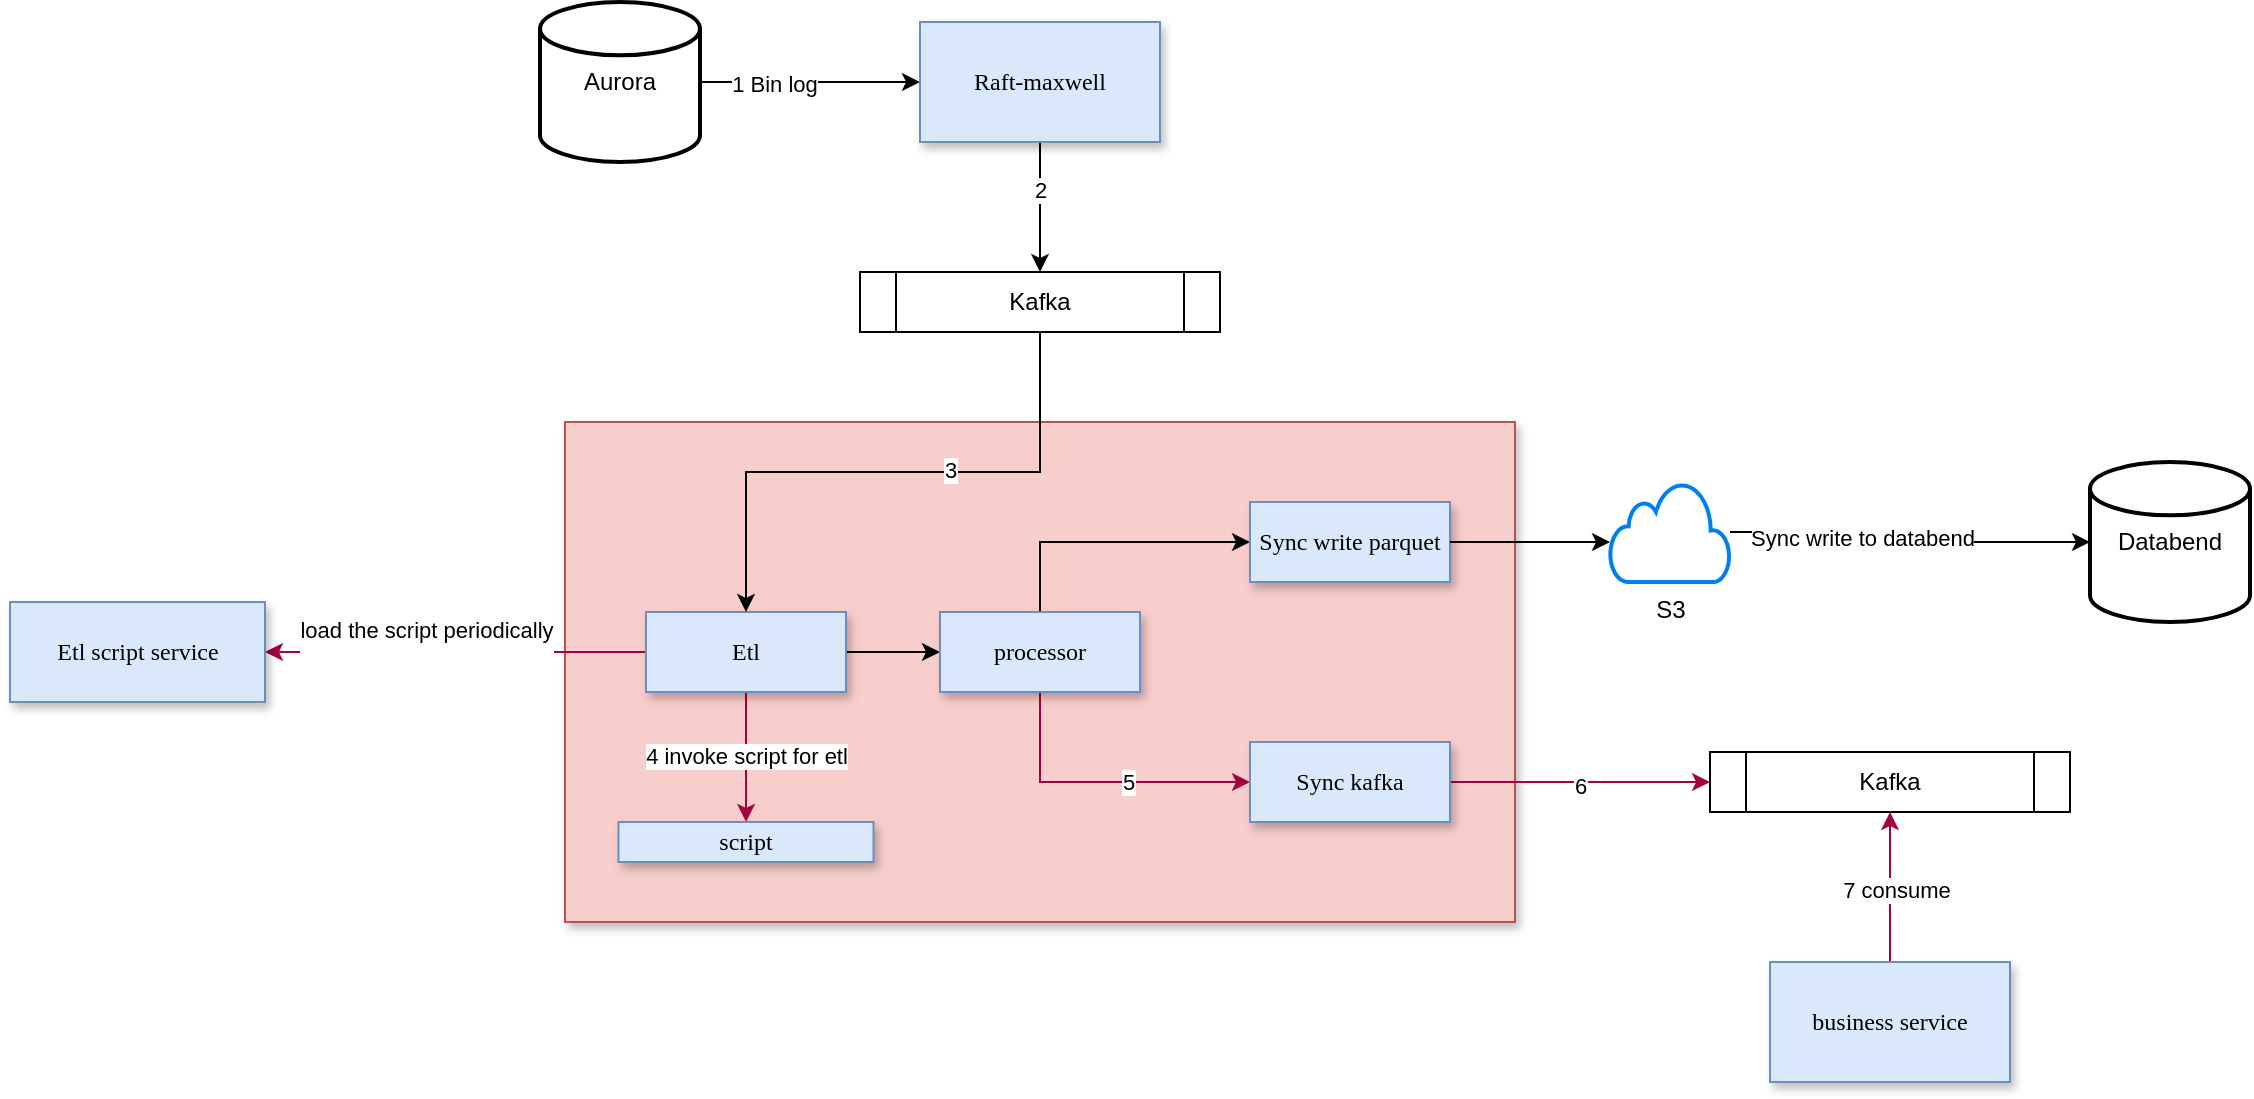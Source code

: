 <mxfile version="27.1.1">
  <diagram name="第 1 页" id="mKnvXgXuS8pGYyAErCx5">
    <mxGraphModel dx="1234" dy="757" grid="1" gridSize="10" guides="1" tooltips="1" connect="1" arrows="1" fold="1" page="1" pageScale="1" pageWidth="1654" pageHeight="1169" math="0" shadow="0">
      <root>
        <mxCell id="0" />
        <mxCell id="1" parent="0" />
        <mxCell id="67hWNu62ocXWBOCx5b0s-8" style="edgeStyle=orthogonalEdgeStyle;rounded=0;orthogonalLoop=1;jettySize=auto;html=1;exitX=1;exitY=0.5;exitDx=0;exitDy=0;exitPerimeter=0;" parent="1" source="67hWNu62ocXWBOCx5b0s-1" target="67hWNu62ocXWBOCx5b0s-2" edge="1">
          <mxGeometry relative="1" as="geometry" />
        </mxCell>
        <mxCell id="67hWNu62ocXWBOCx5b0s-50" value="1 Bin log" style="edgeLabel;html=1;align=center;verticalAlign=middle;resizable=0;points=[];" parent="67hWNu62ocXWBOCx5b0s-8" vertex="1" connectable="0">
          <mxGeometry x="-0.327" y="-1" relative="1" as="geometry">
            <mxPoint as="offset" />
          </mxGeometry>
        </mxCell>
        <mxCell id="67hWNu62ocXWBOCx5b0s-1" value="Aurora" style="strokeWidth=2;html=1;shape=mxgraph.flowchart.database;whiteSpace=wrap;" parent="1" vertex="1">
          <mxGeometry x="545" y="90" width="80" height="80" as="geometry" />
        </mxCell>
        <mxCell id="67hWNu62ocXWBOCx5b0s-11" style="edgeStyle=orthogonalEdgeStyle;rounded=0;orthogonalLoop=1;jettySize=auto;html=1;exitX=0.5;exitY=1;exitDx=0;exitDy=0;" parent="1" source="67hWNu62ocXWBOCx5b0s-2" target="67hWNu62ocXWBOCx5b0s-4" edge="1">
          <mxGeometry relative="1" as="geometry" />
        </mxCell>
        <mxCell id="67hWNu62ocXWBOCx5b0s-38" value="2" style="edgeLabel;html=1;align=center;verticalAlign=middle;resizable=0;points=[];" parent="67hWNu62ocXWBOCx5b0s-11" vertex="1" connectable="0">
          <mxGeometry x="-0.262" relative="1" as="geometry">
            <mxPoint as="offset" />
          </mxGeometry>
        </mxCell>
        <mxCell id="67hWNu62ocXWBOCx5b0s-2" value="Raft-maxwell" style="rounded=0;whiteSpace=wrap;html=1;fillColor=#dae8fc;strokeColor=#6c8ebf;shadow=1;fontFamily=Tahoma;" parent="1" vertex="1">
          <mxGeometry x="735" y="100" width="120" height="60" as="geometry" />
        </mxCell>
        <mxCell id="67hWNu62ocXWBOCx5b0s-4" value="Kafka" style="shape=process;whiteSpace=wrap;html=1;backgroundOutline=1;" parent="1" vertex="1">
          <mxGeometry x="705" y="225" width="180" height="30" as="geometry" />
        </mxCell>
        <mxCell id="67hWNu62ocXWBOCx5b0s-5" value="" style="rounded=0;whiteSpace=wrap;html=1;fillColor=#f8cecc;strokeColor=#b85450;shadow=1;fontFamily=Tahoma;" parent="1" vertex="1">
          <mxGeometry x="557.5" y="300" width="475" height="250" as="geometry" />
        </mxCell>
        <mxCell id="PuLLqJ9Pljs3W14d_97O-2" value="" style="edgeStyle=orthogonalEdgeStyle;rounded=0;orthogonalLoop=1;jettySize=auto;html=1;" parent="1" source="67hWNu62ocXWBOCx5b0s-7" target="67hWNu62ocXWBOCx5b0s-10" edge="1">
          <mxGeometry relative="1" as="geometry" />
        </mxCell>
        <mxCell id="PuLLqJ9Pljs3W14d_97O-11" value="Sync write to databend" style="edgeLabel;html=1;align=center;verticalAlign=middle;resizable=0;points=[];" parent="PuLLqJ9Pljs3W14d_97O-2" vertex="1" connectable="0">
          <mxGeometry x="-0.289" y="-3" relative="1" as="geometry">
            <mxPoint as="offset" />
          </mxGeometry>
        </mxCell>
        <mxCell id="67hWNu62ocXWBOCx5b0s-7" value="S3" style="html=1;verticalLabelPosition=bottom;align=center;labelBackgroundColor=#ffffff;verticalAlign=top;strokeWidth=2;strokeColor=#0080F0;shadow=0;dashed=0;shape=mxgraph.ios7.icons.cloud;" parent="1" vertex="1">
          <mxGeometry x="1080" y="330" width="60" height="50" as="geometry" />
        </mxCell>
        <mxCell id="67hWNu62ocXWBOCx5b0s-10" value="Databend" style="strokeWidth=2;html=1;shape=mxgraph.flowchart.database;whiteSpace=wrap;" parent="1" vertex="1">
          <mxGeometry x="1320" y="320" width="80" height="80" as="geometry" />
        </mxCell>
        <mxCell id="67hWNu62ocXWBOCx5b0s-34" value="" style="edgeStyle=orthogonalEdgeStyle;rounded=0;orthogonalLoop=1;jettySize=auto;html=1;" parent="1" source="67hWNu62ocXWBOCx5b0s-24" target="67hWNu62ocXWBOCx5b0s-25" edge="1">
          <mxGeometry relative="1" as="geometry" />
        </mxCell>
        <mxCell id="PuLLqJ9Pljs3W14d_97O-22" style="edgeStyle=orthogonalEdgeStyle;rounded=0;orthogonalLoop=1;jettySize=auto;html=1;entryX=1;entryY=0.5;entryDx=0;entryDy=0;fillColor=#d80073;strokeColor=#A50040;" parent="1" source="67hWNu62ocXWBOCx5b0s-24" target="67hWNu62ocXWBOCx5b0s-59" edge="1">
          <mxGeometry relative="1" as="geometry" />
        </mxCell>
        <mxCell id="PuLLqJ9Pljs3W14d_97O-25" value="&lt;div&gt;load the script periodically&lt;/div&gt;&lt;div&gt;&lt;br&gt;&lt;/div&gt;" style="edgeLabel;html=1;align=center;verticalAlign=middle;resizable=0;points=[];" parent="PuLLqJ9Pljs3W14d_97O-22" vertex="1" connectable="0">
          <mxGeometry x="0.156" y="-4" relative="1" as="geometry">
            <mxPoint as="offset" />
          </mxGeometry>
        </mxCell>
        <mxCell id="PuLLqJ9Pljs3W14d_97O-28" value="" style="edgeStyle=orthogonalEdgeStyle;rounded=0;orthogonalLoop=1;jettySize=auto;html=1;fillColor=#d80073;strokeColor=#A50040;" parent="1" source="67hWNu62ocXWBOCx5b0s-24" target="PuLLqJ9Pljs3W14d_97O-26" edge="1">
          <mxGeometry relative="1" as="geometry" />
        </mxCell>
        <mxCell id="PuLLqJ9Pljs3W14d_97O-29" value="4 invoke script for etl" style="edgeLabel;html=1;align=center;verticalAlign=middle;resizable=0;points=[];" parent="PuLLqJ9Pljs3W14d_97O-28" vertex="1" connectable="0">
          <mxGeometry x="-0.017" relative="1" as="geometry">
            <mxPoint as="offset" />
          </mxGeometry>
        </mxCell>
        <mxCell id="67hWNu62ocXWBOCx5b0s-24" value="Etl" style="rounded=0;whiteSpace=wrap;html=1;fillColor=#dae8fc;strokeColor=#6c8ebf;shadow=1;fontFamily=Tahoma;" parent="1" vertex="1">
          <mxGeometry x="598" y="395" width="100" height="40" as="geometry" />
        </mxCell>
        <mxCell id="67hWNu62ocXWBOCx5b0s-54" value="" style="edgeStyle=orthogonalEdgeStyle;rounded=0;orthogonalLoop=1;jettySize=auto;html=1;" parent="1" source="67hWNu62ocXWBOCx5b0s-25" target="67hWNu62ocXWBOCx5b0s-51" edge="1">
          <mxGeometry relative="1" as="geometry">
            <Array as="points">
              <mxPoint x="795" y="360" />
            </Array>
          </mxGeometry>
        </mxCell>
        <mxCell id="PuLLqJ9Pljs3W14d_97O-6" style="edgeStyle=orthogonalEdgeStyle;rounded=0;orthogonalLoop=1;jettySize=auto;html=1;entryX=0;entryY=0.5;entryDx=0;entryDy=0;exitX=0.5;exitY=1;exitDx=0;exitDy=0;fillColor=#d80073;strokeColor=#A50040;" parent="1" source="67hWNu62ocXWBOCx5b0s-25" target="PuLLqJ9Pljs3W14d_97O-4" edge="1">
          <mxGeometry relative="1" as="geometry" />
        </mxCell>
        <mxCell id="PuLLqJ9Pljs3W14d_97O-34" value="5" style="edgeLabel;html=1;align=center;verticalAlign=middle;resizable=0;points=[];" parent="PuLLqJ9Pljs3W14d_97O-6" vertex="1" connectable="0">
          <mxGeometry x="0.187" relative="1" as="geometry">
            <mxPoint as="offset" />
          </mxGeometry>
        </mxCell>
        <mxCell id="67hWNu62ocXWBOCx5b0s-25" value="processor" style="rounded=0;whiteSpace=wrap;html=1;fillColor=#dae8fc;strokeColor=#6c8ebf;shadow=1;fontFamily=Tahoma;" parent="1" vertex="1">
          <mxGeometry x="745" y="395" width="100" height="40" as="geometry" />
        </mxCell>
        <mxCell id="67hWNu62ocXWBOCx5b0s-12" style="edgeStyle=orthogonalEdgeStyle;rounded=0;orthogonalLoop=1;jettySize=auto;html=1;exitX=0.5;exitY=1;exitDx=0;exitDy=0;" parent="1" source="67hWNu62ocXWBOCx5b0s-4" target="67hWNu62ocXWBOCx5b0s-24" edge="1">
          <mxGeometry relative="1" as="geometry" />
        </mxCell>
        <mxCell id="67hWNu62ocXWBOCx5b0s-39" value="3" style="edgeLabel;html=1;align=center;verticalAlign=middle;resizable=0;points=[];" parent="67hWNu62ocXWBOCx5b0s-12" vertex="1" connectable="0">
          <mxGeometry x="-0.2" y="-1" relative="1" as="geometry">
            <mxPoint as="offset" />
          </mxGeometry>
        </mxCell>
        <mxCell id="67hWNu62ocXWBOCx5b0s-51" value="Sync write parquet" style="rounded=0;whiteSpace=wrap;html=1;fillColor=#dae8fc;strokeColor=#6c8ebf;shadow=1;fontFamily=Tahoma;" parent="1" vertex="1">
          <mxGeometry x="900" y="340" width="100" height="40" as="geometry" />
        </mxCell>
        <mxCell id="67hWNu62ocXWBOCx5b0s-59" value="Etl script service" style="rounded=0;whiteSpace=wrap;html=1;fillColor=#dae8fc;strokeColor=#6c8ebf;shadow=1;fontFamily=Tahoma;" parent="1" vertex="1">
          <mxGeometry x="280" y="390" width="127.5" height="50" as="geometry" />
        </mxCell>
        <mxCell id="PuLLqJ9Pljs3W14d_97O-1" style="edgeStyle=orthogonalEdgeStyle;rounded=0;orthogonalLoop=1;jettySize=auto;html=1;exitX=1;exitY=0.5;exitDx=0;exitDy=0;entryX=0;entryY=0.6;entryDx=0;entryDy=0;entryPerimeter=0;" parent="1" source="67hWNu62ocXWBOCx5b0s-51" target="67hWNu62ocXWBOCx5b0s-7" edge="1">
          <mxGeometry relative="1" as="geometry" />
        </mxCell>
        <mxCell id="PuLLqJ9Pljs3W14d_97O-20" style="edgeStyle=orthogonalEdgeStyle;rounded=0;orthogonalLoop=1;jettySize=auto;html=1;exitX=1;exitY=0.5;exitDx=0;exitDy=0;entryX=0;entryY=0.5;entryDx=0;entryDy=0;fillColor=#d80073;strokeColor=#A50040;" parent="1" source="PuLLqJ9Pljs3W14d_97O-4" target="PuLLqJ9Pljs3W14d_97O-19" edge="1">
          <mxGeometry relative="1" as="geometry" />
        </mxCell>
        <mxCell id="PuLLqJ9Pljs3W14d_97O-35" value="6" style="edgeLabel;html=1;align=center;verticalAlign=middle;resizable=0;points=[];" parent="PuLLqJ9Pljs3W14d_97O-20" vertex="1" connectable="0">
          <mxGeometry y="-2" relative="1" as="geometry">
            <mxPoint as="offset" />
          </mxGeometry>
        </mxCell>
        <mxCell id="PuLLqJ9Pljs3W14d_97O-4" value="Sync kafka" style="rounded=0;whiteSpace=wrap;html=1;fillColor=#dae8fc;strokeColor=#6c8ebf;shadow=1;fontFamily=Tahoma;" parent="1" vertex="1">
          <mxGeometry x="900" y="460" width="100" height="40" as="geometry" />
        </mxCell>
        <mxCell id="PuLLqJ9Pljs3W14d_97O-19" value="Kafka" style="shape=process;whiteSpace=wrap;html=1;backgroundOutline=1;" parent="1" vertex="1">
          <mxGeometry x="1130" y="465" width="180" height="30" as="geometry" />
        </mxCell>
        <mxCell id="PuLLqJ9Pljs3W14d_97O-26" value="script" style="rounded=0;whiteSpace=wrap;html=1;fillColor=#dae8fc;strokeColor=#6c8ebf;shadow=1;fontFamily=Tahoma;" parent="1" vertex="1">
          <mxGeometry x="584.25" y="500" width="127.5" height="20" as="geometry" />
        </mxCell>
        <mxCell id="PuLLqJ9Pljs3W14d_97O-31" value="" style="edgeStyle=orthogonalEdgeStyle;rounded=0;orthogonalLoop=1;jettySize=auto;html=1;fillColor=#d80073;strokeColor=#A50040;" parent="1" source="PuLLqJ9Pljs3W14d_97O-30" target="PuLLqJ9Pljs3W14d_97O-19" edge="1">
          <mxGeometry relative="1" as="geometry" />
        </mxCell>
        <mxCell id="PuLLqJ9Pljs3W14d_97O-33" value="7 consume" style="edgeLabel;html=1;align=center;verticalAlign=middle;resizable=0;points=[];" parent="PuLLqJ9Pljs3W14d_97O-31" vertex="1" connectable="0">
          <mxGeometry x="-0.04" y="-3" relative="1" as="geometry">
            <mxPoint as="offset" />
          </mxGeometry>
        </mxCell>
        <mxCell id="PuLLqJ9Pljs3W14d_97O-30" value="business service" style="rounded=0;whiteSpace=wrap;html=1;fillColor=#dae8fc;strokeColor=#6c8ebf;shadow=1;fontFamily=Tahoma;" parent="1" vertex="1">
          <mxGeometry x="1160" y="570" width="120" height="60" as="geometry" />
        </mxCell>
      </root>
    </mxGraphModel>
  </diagram>
</mxfile>
